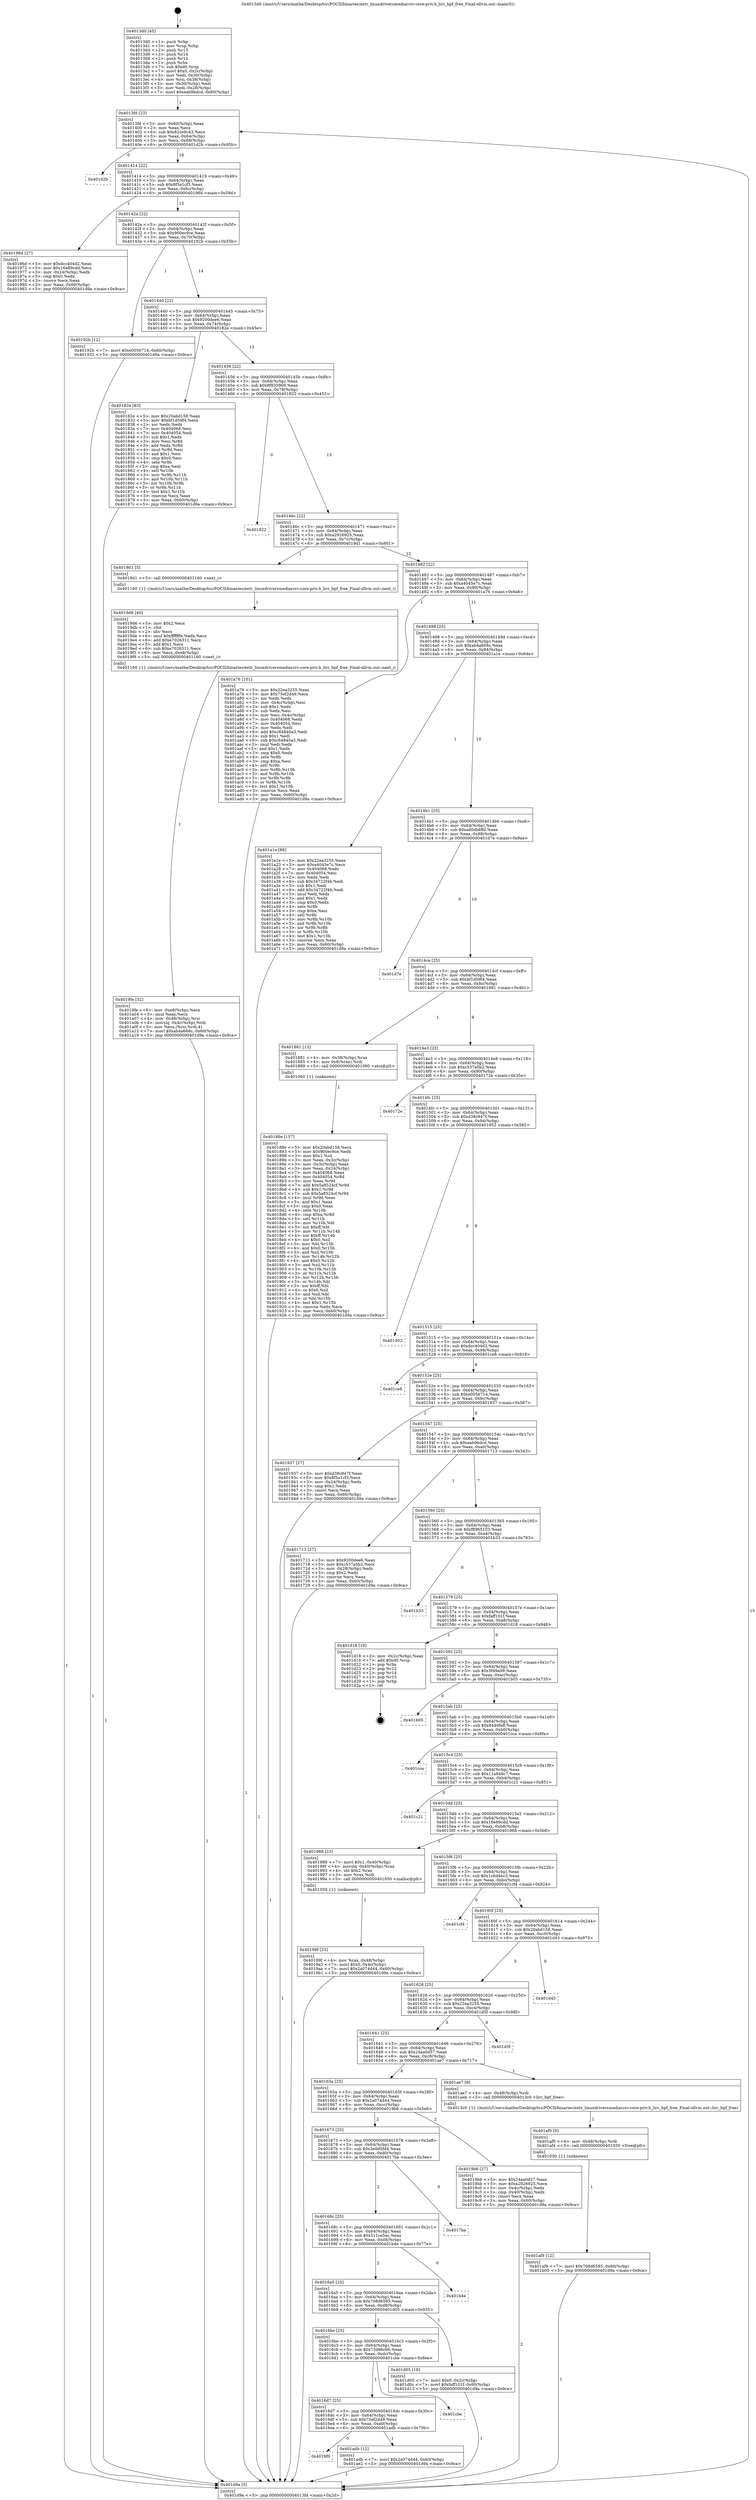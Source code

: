 digraph "0x4013d0" {
  label = "0x4013d0 (/mnt/c/Users/mathe/Desktop/tcc/POCII/binaries/extr_linuxdriversmediarcrc-core-priv.h_lirc_bpf_free_Final-ollvm.out::main(0))"
  labelloc = "t"
  node[shape=record]

  Entry [label="",width=0.3,height=0.3,shape=circle,fillcolor=black,style=filled]
  "0x4013fd" [label="{
     0x4013fd [23]\l
     | [instrs]\l
     &nbsp;&nbsp;0x4013fd \<+3\>: mov -0x60(%rbp),%eax\l
     &nbsp;&nbsp;0x401400 \<+2\>: mov %eax,%ecx\l
     &nbsp;&nbsp;0x401402 \<+6\>: sub $0x82ce9c43,%ecx\l
     &nbsp;&nbsp;0x401408 \<+3\>: mov %eax,-0x64(%rbp)\l
     &nbsp;&nbsp;0x40140b \<+3\>: mov %ecx,-0x68(%rbp)\l
     &nbsp;&nbsp;0x40140e \<+6\>: je 0000000000401d2b \<main+0x95b\>\l
  }"]
  "0x401d2b" [label="{
     0x401d2b\l
  }", style=dashed]
  "0x401414" [label="{
     0x401414 [22]\l
     | [instrs]\l
     &nbsp;&nbsp;0x401414 \<+5\>: jmp 0000000000401419 \<main+0x49\>\l
     &nbsp;&nbsp;0x401419 \<+3\>: mov -0x64(%rbp),%eax\l
     &nbsp;&nbsp;0x40141c \<+5\>: sub $0x8f5a1cf3,%eax\l
     &nbsp;&nbsp;0x401421 \<+3\>: mov %eax,-0x6c(%rbp)\l
     &nbsp;&nbsp;0x401424 \<+6\>: je 000000000040196d \<main+0x59d\>\l
  }"]
  Exit [label="",width=0.3,height=0.3,shape=circle,fillcolor=black,style=filled,peripheries=2]
  "0x40196d" [label="{
     0x40196d [27]\l
     | [instrs]\l
     &nbsp;&nbsp;0x40196d \<+5\>: mov $0xdcc404d2,%eax\l
     &nbsp;&nbsp;0x401972 \<+5\>: mov $0x16e89cdd,%ecx\l
     &nbsp;&nbsp;0x401977 \<+3\>: mov -0x24(%rbp),%edx\l
     &nbsp;&nbsp;0x40197a \<+3\>: cmp $0x0,%edx\l
     &nbsp;&nbsp;0x40197d \<+3\>: cmove %ecx,%eax\l
     &nbsp;&nbsp;0x401980 \<+3\>: mov %eax,-0x60(%rbp)\l
     &nbsp;&nbsp;0x401983 \<+5\>: jmp 0000000000401d9a \<main+0x9ca\>\l
  }"]
  "0x40142a" [label="{
     0x40142a [22]\l
     | [instrs]\l
     &nbsp;&nbsp;0x40142a \<+5\>: jmp 000000000040142f \<main+0x5f\>\l
     &nbsp;&nbsp;0x40142f \<+3\>: mov -0x64(%rbp),%eax\l
     &nbsp;&nbsp;0x401432 \<+5\>: sub $0x900ec9ce,%eax\l
     &nbsp;&nbsp;0x401437 \<+3\>: mov %eax,-0x70(%rbp)\l
     &nbsp;&nbsp;0x40143a \<+6\>: je 000000000040192b \<main+0x55b\>\l
  }"]
  "0x401af9" [label="{
     0x401af9 [12]\l
     | [instrs]\l
     &nbsp;&nbsp;0x401af9 \<+7\>: movl $0x708d6585,-0x60(%rbp)\l
     &nbsp;&nbsp;0x401b00 \<+5\>: jmp 0000000000401d9a \<main+0x9ca\>\l
  }"]
  "0x40192b" [label="{
     0x40192b [12]\l
     | [instrs]\l
     &nbsp;&nbsp;0x40192b \<+7\>: movl $0xe0056714,-0x60(%rbp)\l
     &nbsp;&nbsp;0x401932 \<+5\>: jmp 0000000000401d9a \<main+0x9ca\>\l
  }"]
  "0x401440" [label="{
     0x401440 [22]\l
     | [instrs]\l
     &nbsp;&nbsp;0x401440 \<+5\>: jmp 0000000000401445 \<main+0x75\>\l
     &nbsp;&nbsp;0x401445 \<+3\>: mov -0x64(%rbp),%eax\l
     &nbsp;&nbsp;0x401448 \<+5\>: sub $0x9200dee6,%eax\l
     &nbsp;&nbsp;0x40144d \<+3\>: mov %eax,-0x74(%rbp)\l
     &nbsp;&nbsp;0x401450 \<+6\>: je 000000000040182e \<main+0x45e\>\l
  }"]
  "0x401af0" [label="{
     0x401af0 [9]\l
     | [instrs]\l
     &nbsp;&nbsp;0x401af0 \<+4\>: mov -0x48(%rbp),%rdi\l
     &nbsp;&nbsp;0x401af4 \<+5\>: call 0000000000401030 \<free@plt\>\l
     | [calls]\l
     &nbsp;&nbsp;0x401030 \{1\} (unknown)\l
  }"]
  "0x40182e" [label="{
     0x40182e [83]\l
     | [instrs]\l
     &nbsp;&nbsp;0x40182e \<+5\>: mov $0x20abd158,%eax\l
     &nbsp;&nbsp;0x401833 \<+5\>: mov $0xbf1d59f4,%ecx\l
     &nbsp;&nbsp;0x401838 \<+2\>: xor %edx,%edx\l
     &nbsp;&nbsp;0x40183a \<+7\>: mov 0x404068,%esi\l
     &nbsp;&nbsp;0x401841 \<+7\>: mov 0x404054,%edi\l
     &nbsp;&nbsp;0x401848 \<+3\>: sub $0x1,%edx\l
     &nbsp;&nbsp;0x40184b \<+3\>: mov %esi,%r8d\l
     &nbsp;&nbsp;0x40184e \<+3\>: add %edx,%r8d\l
     &nbsp;&nbsp;0x401851 \<+4\>: imul %r8d,%esi\l
     &nbsp;&nbsp;0x401855 \<+3\>: and $0x1,%esi\l
     &nbsp;&nbsp;0x401858 \<+3\>: cmp $0x0,%esi\l
     &nbsp;&nbsp;0x40185b \<+4\>: sete %r9b\l
     &nbsp;&nbsp;0x40185f \<+3\>: cmp $0xa,%edi\l
     &nbsp;&nbsp;0x401862 \<+4\>: setl %r10b\l
     &nbsp;&nbsp;0x401866 \<+3\>: mov %r9b,%r11b\l
     &nbsp;&nbsp;0x401869 \<+3\>: and %r10b,%r11b\l
     &nbsp;&nbsp;0x40186c \<+3\>: xor %r10b,%r9b\l
     &nbsp;&nbsp;0x40186f \<+3\>: or %r9b,%r11b\l
     &nbsp;&nbsp;0x401872 \<+4\>: test $0x1,%r11b\l
     &nbsp;&nbsp;0x401876 \<+3\>: cmovne %ecx,%eax\l
     &nbsp;&nbsp;0x401879 \<+3\>: mov %eax,-0x60(%rbp)\l
     &nbsp;&nbsp;0x40187c \<+5\>: jmp 0000000000401d9a \<main+0x9ca\>\l
  }"]
  "0x401456" [label="{
     0x401456 [22]\l
     | [instrs]\l
     &nbsp;&nbsp;0x401456 \<+5\>: jmp 000000000040145b \<main+0x8b\>\l
     &nbsp;&nbsp;0x40145b \<+3\>: mov -0x64(%rbp),%eax\l
     &nbsp;&nbsp;0x40145e \<+5\>: sub $0x9f935969,%eax\l
     &nbsp;&nbsp;0x401463 \<+3\>: mov %eax,-0x78(%rbp)\l
     &nbsp;&nbsp;0x401466 \<+6\>: je 0000000000401822 \<main+0x452\>\l
  }"]
  "0x4016f0" [label="{
     0x4016f0\l
  }", style=dashed]
  "0x401822" [label="{
     0x401822\l
  }", style=dashed]
  "0x40146c" [label="{
     0x40146c [22]\l
     | [instrs]\l
     &nbsp;&nbsp;0x40146c \<+5\>: jmp 0000000000401471 \<main+0xa1\>\l
     &nbsp;&nbsp;0x401471 \<+3\>: mov -0x64(%rbp),%eax\l
     &nbsp;&nbsp;0x401474 \<+5\>: sub $0xa2926925,%eax\l
     &nbsp;&nbsp;0x401479 \<+3\>: mov %eax,-0x7c(%rbp)\l
     &nbsp;&nbsp;0x40147c \<+6\>: je 00000000004019d1 \<main+0x601\>\l
  }"]
  "0x401adb" [label="{
     0x401adb [12]\l
     | [instrs]\l
     &nbsp;&nbsp;0x401adb \<+7\>: movl $0x2a074d44,-0x60(%rbp)\l
     &nbsp;&nbsp;0x401ae2 \<+5\>: jmp 0000000000401d9a \<main+0x9ca\>\l
  }"]
  "0x4019d1" [label="{
     0x4019d1 [5]\l
     | [instrs]\l
     &nbsp;&nbsp;0x4019d1 \<+5\>: call 0000000000401160 \<next_i\>\l
     | [calls]\l
     &nbsp;&nbsp;0x401160 \{1\} (/mnt/c/Users/mathe/Desktop/tcc/POCII/binaries/extr_linuxdriversmediarcrc-core-priv.h_lirc_bpf_free_Final-ollvm.out::next_i)\l
  }"]
  "0x401482" [label="{
     0x401482 [22]\l
     | [instrs]\l
     &nbsp;&nbsp;0x401482 \<+5\>: jmp 0000000000401487 \<main+0xb7\>\l
     &nbsp;&nbsp;0x401487 \<+3\>: mov -0x64(%rbp),%eax\l
     &nbsp;&nbsp;0x40148a \<+5\>: sub $0xa4045e7c,%eax\l
     &nbsp;&nbsp;0x40148f \<+3\>: mov %eax,-0x80(%rbp)\l
     &nbsp;&nbsp;0x401492 \<+6\>: je 0000000000401a76 \<main+0x6a6\>\l
  }"]
  "0x4016d7" [label="{
     0x4016d7 [25]\l
     | [instrs]\l
     &nbsp;&nbsp;0x4016d7 \<+5\>: jmp 00000000004016dc \<main+0x30c\>\l
     &nbsp;&nbsp;0x4016dc \<+3\>: mov -0x64(%rbp),%eax\l
     &nbsp;&nbsp;0x4016df \<+5\>: sub $0x75ef2d49,%eax\l
     &nbsp;&nbsp;0x4016e4 \<+6\>: mov %eax,-0xe0(%rbp)\l
     &nbsp;&nbsp;0x4016ea \<+6\>: je 0000000000401adb \<main+0x70b\>\l
  }"]
  "0x401a76" [label="{
     0x401a76 [101]\l
     | [instrs]\l
     &nbsp;&nbsp;0x401a76 \<+5\>: mov $0x22ea3255,%eax\l
     &nbsp;&nbsp;0x401a7b \<+5\>: mov $0x75ef2d49,%ecx\l
     &nbsp;&nbsp;0x401a80 \<+2\>: xor %edx,%edx\l
     &nbsp;&nbsp;0x401a82 \<+3\>: mov -0x4c(%rbp),%esi\l
     &nbsp;&nbsp;0x401a85 \<+3\>: sub $0x1,%edx\l
     &nbsp;&nbsp;0x401a88 \<+2\>: sub %edx,%esi\l
     &nbsp;&nbsp;0x401a8a \<+3\>: mov %esi,-0x4c(%rbp)\l
     &nbsp;&nbsp;0x401a8d \<+7\>: mov 0x404068,%edx\l
     &nbsp;&nbsp;0x401a94 \<+7\>: mov 0x404054,%esi\l
     &nbsp;&nbsp;0x401a9b \<+2\>: mov %edx,%edi\l
     &nbsp;&nbsp;0x401a9d \<+6\>: add $0xc84840a3,%edi\l
     &nbsp;&nbsp;0x401aa3 \<+3\>: sub $0x1,%edi\l
     &nbsp;&nbsp;0x401aa6 \<+6\>: sub $0xc84840a3,%edi\l
     &nbsp;&nbsp;0x401aac \<+3\>: imul %edi,%edx\l
     &nbsp;&nbsp;0x401aaf \<+3\>: and $0x1,%edx\l
     &nbsp;&nbsp;0x401ab2 \<+3\>: cmp $0x0,%edx\l
     &nbsp;&nbsp;0x401ab5 \<+4\>: sete %r8b\l
     &nbsp;&nbsp;0x401ab9 \<+3\>: cmp $0xa,%esi\l
     &nbsp;&nbsp;0x401abc \<+4\>: setl %r9b\l
     &nbsp;&nbsp;0x401ac0 \<+3\>: mov %r8b,%r10b\l
     &nbsp;&nbsp;0x401ac3 \<+3\>: and %r9b,%r10b\l
     &nbsp;&nbsp;0x401ac6 \<+3\>: xor %r9b,%r8b\l
     &nbsp;&nbsp;0x401ac9 \<+3\>: or %r8b,%r10b\l
     &nbsp;&nbsp;0x401acc \<+4\>: test $0x1,%r10b\l
     &nbsp;&nbsp;0x401ad0 \<+3\>: cmovne %ecx,%eax\l
     &nbsp;&nbsp;0x401ad3 \<+3\>: mov %eax,-0x60(%rbp)\l
     &nbsp;&nbsp;0x401ad6 \<+5\>: jmp 0000000000401d9a \<main+0x9ca\>\l
  }"]
  "0x401498" [label="{
     0x401498 [25]\l
     | [instrs]\l
     &nbsp;&nbsp;0x401498 \<+5\>: jmp 000000000040149d \<main+0xcd\>\l
     &nbsp;&nbsp;0x40149d \<+3\>: mov -0x64(%rbp),%eax\l
     &nbsp;&nbsp;0x4014a0 \<+5\>: sub $0xab4a668c,%eax\l
     &nbsp;&nbsp;0x4014a5 \<+6\>: mov %eax,-0x84(%rbp)\l
     &nbsp;&nbsp;0x4014ab \<+6\>: je 0000000000401a1e \<main+0x64e\>\l
  }"]
  "0x401cbe" [label="{
     0x401cbe\l
  }", style=dashed]
  "0x401a1e" [label="{
     0x401a1e [88]\l
     | [instrs]\l
     &nbsp;&nbsp;0x401a1e \<+5\>: mov $0x22ea3255,%eax\l
     &nbsp;&nbsp;0x401a23 \<+5\>: mov $0xa4045e7c,%ecx\l
     &nbsp;&nbsp;0x401a28 \<+7\>: mov 0x404068,%edx\l
     &nbsp;&nbsp;0x401a2f \<+7\>: mov 0x404054,%esi\l
     &nbsp;&nbsp;0x401a36 \<+2\>: mov %edx,%edi\l
     &nbsp;&nbsp;0x401a38 \<+6\>: sub $0x34722f4b,%edi\l
     &nbsp;&nbsp;0x401a3e \<+3\>: sub $0x1,%edi\l
     &nbsp;&nbsp;0x401a41 \<+6\>: add $0x34722f4b,%edi\l
     &nbsp;&nbsp;0x401a47 \<+3\>: imul %edi,%edx\l
     &nbsp;&nbsp;0x401a4a \<+3\>: and $0x1,%edx\l
     &nbsp;&nbsp;0x401a4d \<+3\>: cmp $0x0,%edx\l
     &nbsp;&nbsp;0x401a50 \<+4\>: sete %r8b\l
     &nbsp;&nbsp;0x401a54 \<+3\>: cmp $0xa,%esi\l
     &nbsp;&nbsp;0x401a57 \<+4\>: setl %r9b\l
     &nbsp;&nbsp;0x401a5b \<+3\>: mov %r8b,%r10b\l
     &nbsp;&nbsp;0x401a5e \<+3\>: and %r9b,%r10b\l
     &nbsp;&nbsp;0x401a61 \<+3\>: xor %r9b,%r8b\l
     &nbsp;&nbsp;0x401a64 \<+3\>: or %r8b,%r10b\l
     &nbsp;&nbsp;0x401a67 \<+4\>: test $0x1,%r10b\l
     &nbsp;&nbsp;0x401a6b \<+3\>: cmovne %ecx,%eax\l
     &nbsp;&nbsp;0x401a6e \<+3\>: mov %eax,-0x60(%rbp)\l
     &nbsp;&nbsp;0x401a71 \<+5\>: jmp 0000000000401d9a \<main+0x9ca\>\l
  }"]
  "0x4014b1" [label="{
     0x4014b1 [25]\l
     | [instrs]\l
     &nbsp;&nbsp;0x4014b1 \<+5\>: jmp 00000000004014b6 \<main+0xe6\>\l
     &nbsp;&nbsp;0x4014b6 \<+3\>: mov -0x64(%rbp),%eax\l
     &nbsp;&nbsp;0x4014b9 \<+5\>: sub $0xad0db880,%eax\l
     &nbsp;&nbsp;0x4014be \<+6\>: mov %eax,-0x88(%rbp)\l
     &nbsp;&nbsp;0x4014c4 \<+6\>: je 0000000000401d7e \<main+0x9ae\>\l
  }"]
  "0x4016be" [label="{
     0x4016be [25]\l
     | [instrs]\l
     &nbsp;&nbsp;0x4016be \<+5\>: jmp 00000000004016c3 \<main+0x2f3\>\l
     &nbsp;&nbsp;0x4016c3 \<+3\>: mov -0x64(%rbp),%eax\l
     &nbsp;&nbsp;0x4016c6 \<+5\>: sub $0x73d86c66,%eax\l
     &nbsp;&nbsp;0x4016cb \<+6\>: mov %eax,-0xdc(%rbp)\l
     &nbsp;&nbsp;0x4016d1 \<+6\>: je 0000000000401cbe \<main+0x8ee\>\l
  }"]
  "0x401d7e" [label="{
     0x401d7e\l
  }", style=dashed]
  "0x4014ca" [label="{
     0x4014ca [25]\l
     | [instrs]\l
     &nbsp;&nbsp;0x4014ca \<+5\>: jmp 00000000004014cf \<main+0xff\>\l
     &nbsp;&nbsp;0x4014cf \<+3\>: mov -0x64(%rbp),%eax\l
     &nbsp;&nbsp;0x4014d2 \<+5\>: sub $0xbf1d59f4,%eax\l
     &nbsp;&nbsp;0x4014d7 \<+6\>: mov %eax,-0x8c(%rbp)\l
     &nbsp;&nbsp;0x4014dd \<+6\>: je 0000000000401881 \<main+0x4b1\>\l
  }"]
  "0x401d05" [label="{
     0x401d05 [19]\l
     | [instrs]\l
     &nbsp;&nbsp;0x401d05 \<+7\>: movl $0x0,-0x2c(%rbp)\l
     &nbsp;&nbsp;0x401d0c \<+7\>: movl $0xfaff101f,-0x60(%rbp)\l
     &nbsp;&nbsp;0x401d13 \<+5\>: jmp 0000000000401d9a \<main+0x9ca\>\l
  }"]
  "0x401881" [label="{
     0x401881 [13]\l
     | [instrs]\l
     &nbsp;&nbsp;0x401881 \<+4\>: mov -0x38(%rbp),%rax\l
     &nbsp;&nbsp;0x401885 \<+4\>: mov 0x8(%rax),%rdi\l
     &nbsp;&nbsp;0x401889 \<+5\>: call 0000000000401060 \<atoi@plt\>\l
     | [calls]\l
     &nbsp;&nbsp;0x401060 \{1\} (unknown)\l
  }"]
  "0x4014e3" [label="{
     0x4014e3 [25]\l
     | [instrs]\l
     &nbsp;&nbsp;0x4014e3 \<+5\>: jmp 00000000004014e8 \<main+0x118\>\l
     &nbsp;&nbsp;0x4014e8 \<+3\>: mov -0x64(%rbp),%eax\l
     &nbsp;&nbsp;0x4014eb \<+5\>: sub $0xc537a5b2,%eax\l
     &nbsp;&nbsp;0x4014f0 \<+6\>: mov %eax,-0x90(%rbp)\l
     &nbsp;&nbsp;0x4014f6 \<+6\>: je 000000000040172e \<main+0x35e\>\l
  }"]
  "0x4016a5" [label="{
     0x4016a5 [25]\l
     | [instrs]\l
     &nbsp;&nbsp;0x4016a5 \<+5\>: jmp 00000000004016aa \<main+0x2da\>\l
     &nbsp;&nbsp;0x4016aa \<+3\>: mov -0x64(%rbp),%eax\l
     &nbsp;&nbsp;0x4016ad \<+5\>: sub $0x708d6585,%eax\l
     &nbsp;&nbsp;0x4016b2 \<+6\>: mov %eax,-0xd8(%rbp)\l
     &nbsp;&nbsp;0x4016b8 \<+6\>: je 0000000000401d05 \<main+0x935\>\l
  }"]
  "0x40172e" [label="{
     0x40172e\l
  }", style=dashed]
  "0x4014fc" [label="{
     0x4014fc [25]\l
     | [instrs]\l
     &nbsp;&nbsp;0x4014fc \<+5\>: jmp 0000000000401501 \<main+0x131\>\l
     &nbsp;&nbsp;0x401501 \<+3\>: mov -0x64(%rbp),%eax\l
     &nbsp;&nbsp;0x401504 \<+5\>: sub $0xd38c947f,%eax\l
     &nbsp;&nbsp;0x401509 \<+6\>: mov %eax,-0x94(%rbp)\l
     &nbsp;&nbsp;0x40150f \<+6\>: je 0000000000401952 \<main+0x582\>\l
  }"]
  "0x401b4e" [label="{
     0x401b4e\l
  }", style=dashed]
  "0x401952" [label="{
     0x401952\l
  }", style=dashed]
  "0x401515" [label="{
     0x401515 [25]\l
     | [instrs]\l
     &nbsp;&nbsp;0x401515 \<+5\>: jmp 000000000040151a \<main+0x14a\>\l
     &nbsp;&nbsp;0x40151a \<+3\>: mov -0x64(%rbp),%eax\l
     &nbsp;&nbsp;0x40151d \<+5\>: sub $0xdcc404d2,%eax\l
     &nbsp;&nbsp;0x401522 \<+6\>: mov %eax,-0x98(%rbp)\l
     &nbsp;&nbsp;0x401528 \<+6\>: je 0000000000401ce8 \<main+0x918\>\l
  }"]
  "0x40168c" [label="{
     0x40168c [25]\l
     | [instrs]\l
     &nbsp;&nbsp;0x40168c \<+5\>: jmp 0000000000401691 \<main+0x2c1\>\l
     &nbsp;&nbsp;0x401691 \<+3\>: mov -0x64(%rbp),%eax\l
     &nbsp;&nbsp;0x401694 \<+5\>: sub $0x511ce5ec,%eax\l
     &nbsp;&nbsp;0x401699 \<+6\>: mov %eax,-0xd4(%rbp)\l
     &nbsp;&nbsp;0x40169f \<+6\>: je 0000000000401b4e \<main+0x77e\>\l
  }"]
  "0x401ce8" [label="{
     0x401ce8\l
  }", style=dashed]
  "0x40152e" [label="{
     0x40152e [25]\l
     | [instrs]\l
     &nbsp;&nbsp;0x40152e \<+5\>: jmp 0000000000401533 \<main+0x163\>\l
     &nbsp;&nbsp;0x401533 \<+3\>: mov -0x64(%rbp),%eax\l
     &nbsp;&nbsp;0x401536 \<+5\>: sub $0xe0056714,%eax\l
     &nbsp;&nbsp;0x40153b \<+6\>: mov %eax,-0x9c(%rbp)\l
     &nbsp;&nbsp;0x401541 \<+6\>: je 0000000000401937 \<main+0x567\>\l
  }"]
  "0x4017be" [label="{
     0x4017be\l
  }", style=dashed]
  "0x401937" [label="{
     0x401937 [27]\l
     | [instrs]\l
     &nbsp;&nbsp;0x401937 \<+5\>: mov $0xd38c947f,%eax\l
     &nbsp;&nbsp;0x40193c \<+5\>: mov $0x8f5a1cf3,%ecx\l
     &nbsp;&nbsp;0x401941 \<+3\>: mov -0x24(%rbp),%edx\l
     &nbsp;&nbsp;0x401944 \<+3\>: cmp $0x1,%edx\l
     &nbsp;&nbsp;0x401947 \<+3\>: cmovl %ecx,%eax\l
     &nbsp;&nbsp;0x40194a \<+3\>: mov %eax,-0x60(%rbp)\l
     &nbsp;&nbsp;0x40194d \<+5\>: jmp 0000000000401d9a \<main+0x9ca\>\l
  }"]
  "0x401547" [label="{
     0x401547 [25]\l
     | [instrs]\l
     &nbsp;&nbsp;0x401547 \<+5\>: jmp 000000000040154c \<main+0x17c\>\l
     &nbsp;&nbsp;0x40154c \<+3\>: mov -0x64(%rbp),%eax\l
     &nbsp;&nbsp;0x40154f \<+5\>: sub $0xeab9bdcd,%eax\l
     &nbsp;&nbsp;0x401554 \<+6\>: mov %eax,-0xa0(%rbp)\l
     &nbsp;&nbsp;0x40155a \<+6\>: je 0000000000401713 \<main+0x343\>\l
  }"]
  "0x4019fe" [label="{
     0x4019fe [32]\l
     | [instrs]\l
     &nbsp;&nbsp;0x4019fe \<+6\>: mov -0xe8(%rbp),%ecx\l
     &nbsp;&nbsp;0x401a04 \<+3\>: imul %eax,%ecx\l
     &nbsp;&nbsp;0x401a07 \<+4\>: mov -0x48(%rbp),%rsi\l
     &nbsp;&nbsp;0x401a0b \<+4\>: movslq -0x4c(%rbp),%rdi\l
     &nbsp;&nbsp;0x401a0f \<+3\>: mov %ecx,(%rsi,%rdi,4)\l
     &nbsp;&nbsp;0x401a12 \<+7\>: movl $0xab4a668c,-0x60(%rbp)\l
     &nbsp;&nbsp;0x401a19 \<+5\>: jmp 0000000000401d9a \<main+0x9ca\>\l
  }"]
  "0x401713" [label="{
     0x401713 [27]\l
     | [instrs]\l
     &nbsp;&nbsp;0x401713 \<+5\>: mov $0x9200dee6,%eax\l
     &nbsp;&nbsp;0x401718 \<+5\>: mov $0xc537a5b2,%ecx\l
     &nbsp;&nbsp;0x40171d \<+3\>: mov -0x28(%rbp),%edx\l
     &nbsp;&nbsp;0x401720 \<+3\>: cmp $0x2,%edx\l
     &nbsp;&nbsp;0x401723 \<+3\>: cmovne %ecx,%eax\l
     &nbsp;&nbsp;0x401726 \<+3\>: mov %eax,-0x60(%rbp)\l
     &nbsp;&nbsp;0x401729 \<+5\>: jmp 0000000000401d9a \<main+0x9ca\>\l
  }"]
  "0x401560" [label="{
     0x401560 [25]\l
     | [instrs]\l
     &nbsp;&nbsp;0x401560 \<+5\>: jmp 0000000000401565 \<main+0x195\>\l
     &nbsp;&nbsp;0x401565 \<+3\>: mov -0x64(%rbp),%eax\l
     &nbsp;&nbsp;0x401568 \<+5\>: sub $0xf8965103,%eax\l
     &nbsp;&nbsp;0x40156d \<+6\>: mov %eax,-0xa4(%rbp)\l
     &nbsp;&nbsp;0x401573 \<+6\>: je 0000000000401b33 \<main+0x763\>\l
  }"]
  "0x401d9a" [label="{
     0x401d9a [5]\l
     | [instrs]\l
     &nbsp;&nbsp;0x401d9a \<+5\>: jmp 00000000004013fd \<main+0x2d\>\l
  }"]
  "0x4013d0" [label="{
     0x4013d0 [45]\l
     | [instrs]\l
     &nbsp;&nbsp;0x4013d0 \<+1\>: push %rbp\l
     &nbsp;&nbsp;0x4013d1 \<+3\>: mov %rsp,%rbp\l
     &nbsp;&nbsp;0x4013d4 \<+2\>: push %r15\l
     &nbsp;&nbsp;0x4013d6 \<+2\>: push %r14\l
     &nbsp;&nbsp;0x4013d8 \<+2\>: push %r12\l
     &nbsp;&nbsp;0x4013da \<+1\>: push %rbx\l
     &nbsp;&nbsp;0x4013db \<+7\>: sub $0xd0,%rsp\l
     &nbsp;&nbsp;0x4013e2 \<+7\>: movl $0x0,-0x2c(%rbp)\l
     &nbsp;&nbsp;0x4013e9 \<+3\>: mov %edi,-0x30(%rbp)\l
     &nbsp;&nbsp;0x4013ec \<+4\>: mov %rsi,-0x38(%rbp)\l
     &nbsp;&nbsp;0x4013f0 \<+3\>: mov -0x30(%rbp),%edi\l
     &nbsp;&nbsp;0x4013f3 \<+3\>: mov %edi,-0x28(%rbp)\l
     &nbsp;&nbsp;0x4013f6 \<+7\>: movl $0xeab9bdcd,-0x60(%rbp)\l
  }"]
  "0x40188e" [label="{
     0x40188e [157]\l
     | [instrs]\l
     &nbsp;&nbsp;0x40188e \<+5\>: mov $0x20abd158,%ecx\l
     &nbsp;&nbsp;0x401893 \<+5\>: mov $0x900ec9ce,%edx\l
     &nbsp;&nbsp;0x401898 \<+3\>: mov $0x1,%sil\l
     &nbsp;&nbsp;0x40189b \<+3\>: mov %eax,-0x3c(%rbp)\l
     &nbsp;&nbsp;0x40189e \<+3\>: mov -0x3c(%rbp),%eax\l
     &nbsp;&nbsp;0x4018a1 \<+3\>: mov %eax,-0x24(%rbp)\l
     &nbsp;&nbsp;0x4018a4 \<+7\>: mov 0x404068,%eax\l
     &nbsp;&nbsp;0x4018ab \<+8\>: mov 0x404054,%r8d\l
     &nbsp;&nbsp;0x4018b3 \<+3\>: mov %eax,%r9d\l
     &nbsp;&nbsp;0x4018b6 \<+7\>: add $0x5a8524cf,%r9d\l
     &nbsp;&nbsp;0x4018bd \<+4\>: sub $0x1,%r9d\l
     &nbsp;&nbsp;0x4018c1 \<+7\>: sub $0x5a8524cf,%r9d\l
     &nbsp;&nbsp;0x4018c8 \<+4\>: imul %r9d,%eax\l
     &nbsp;&nbsp;0x4018cc \<+3\>: and $0x1,%eax\l
     &nbsp;&nbsp;0x4018cf \<+3\>: cmp $0x0,%eax\l
     &nbsp;&nbsp;0x4018d2 \<+4\>: sete %r10b\l
     &nbsp;&nbsp;0x4018d6 \<+4\>: cmp $0xa,%r8d\l
     &nbsp;&nbsp;0x4018da \<+4\>: setl %r11b\l
     &nbsp;&nbsp;0x4018de \<+3\>: mov %r10b,%bl\l
     &nbsp;&nbsp;0x4018e1 \<+3\>: xor $0xff,%bl\l
     &nbsp;&nbsp;0x4018e4 \<+3\>: mov %r11b,%r14b\l
     &nbsp;&nbsp;0x4018e7 \<+4\>: xor $0xff,%r14b\l
     &nbsp;&nbsp;0x4018eb \<+4\>: xor $0x0,%sil\l
     &nbsp;&nbsp;0x4018ef \<+3\>: mov %bl,%r15b\l
     &nbsp;&nbsp;0x4018f2 \<+4\>: and $0x0,%r15b\l
     &nbsp;&nbsp;0x4018f6 \<+3\>: and %sil,%r10b\l
     &nbsp;&nbsp;0x4018f9 \<+3\>: mov %r14b,%r12b\l
     &nbsp;&nbsp;0x4018fc \<+4\>: and $0x0,%r12b\l
     &nbsp;&nbsp;0x401900 \<+3\>: and %sil,%r11b\l
     &nbsp;&nbsp;0x401903 \<+3\>: or %r10b,%r15b\l
     &nbsp;&nbsp;0x401906 \<+3\>: or %r11b,%r12b\l
     &nbsp;&nbsp;0x401909 \<+3\>: xor %r12b,%r15b\l
     &nbsp;&nbsp;0x40190c \<+3\>: or %r14b,%bl\l
     &nbsp;&nbsp;0x40190f \<+3\>: xor $0xff,%bl\l
     &nbsp;&nbsp;0x401912 \<+4\>: or $0x0,%sil\l
     &nbsp;&nbsp;0x401916 \<+3\>: and %sil,%bl\l
     &nbsp;&nbsp;0x401919 \<+3\>: or %bl,%r15b\l
     &nbsp;&nbsp;0x40191c \<+4\>: test $0x1,%r15b\l
     &nbsp;&nbsp;0x401920 \<+3\>: cmovne %edx,%ecx\l
     &nbsp;&nbsp;0x401923 \<+3\>: mov %ecx,-0x60(%rbp)\l
     &nbsp;&nbsp;0x401926 \<+5\>: jmp 0000000000401d9a \<main+0x9ca\>\l
  }"]
  "0x4019d6" [label="{
     0x4019d6 [40]\l
     | [instrs]\l
     &nbsp;&nbsp;0x4019d6 \<+5\>: mov $0x2,%ecx\l
     &nbsp;&nbsp;0x4019db \<+1\>: cltd\l
     &nbsp;&nbsp;0x4019dc \<+2\>: idiv %ecx\l
     &nbsp;&nbsp;0x4019de \<+6\>: imul $0xfffffffe,%edx,%ecx\l
     &nbsp;&nbsp;0x4019e4 \<+6\>: add $0xe7026311,%ecx\l
     &nbsp;&nbsp;0x4019ea \<+3\>: add $0x1,%ecx\l
     &nbsp;&nbsp;0x4019ed \<+6\>: sub $0xe7026311,%ecx\l
     &nbsp;&nbsp;0x4019f3 \<+6\>: mov %ecx,-0xe8(%rbp)\l
     &nbsp;&nbsp;0x4019f9 \<+5\>: call 0000000000401160 \<next_i\>\l
     | [calls]\l
     &nbsp;&nbsp;0x401160 \{1\} (/mnt/c/Users/mathe/Desktop/tcc/POCII/binaries/extr_linuxdriversmediarcrc-core-priv.h_lirc_bpf_free_Final-ollvm.out::next_i)\l
  }"]
  "0x401b33" [label="{
     0x401b33\l
  }", style=dashed]
  "0x401579" [label="{
     0x401579 [25]\l
     | [instrs]\l
     &nbsp;&nbsp;0x401579 \<+5\>: jmp 000000000040157e \<main+0x1ae\>\l
     &nbsp;&nbsp;0x40157e \<+3\>: mov -0x64(%rbp),%eax\l
     &nbsp;&nbsp;0x401581 \<+5\>: sub $0xfaff101f,%eax\l
     &nbsp;&nbsp;0x401586 \<+6\>: mov %eax,-0xa8(%rbp)\l
     &nbsp;&nbsp;0x40158c \<+6\>: je 0000000000401d18 \<main+0x948\>\l
  }"]
  "0x401673" [label="{
     0x401673 [25]\l
     | [instrs]\l
     &nbsp;&nbsp;0x401673 \<+5\>: jmp 0000000000401678 \<main+0x2a8\>\l
     &nbsp;&nbsp;0x401678 \<+3\>: mov -0x64(%rbp),%eax\l
     &nbsp;&nbsp;0x40167b \<+5\>: sub $0x3e0d5fd4,%eax\l
     &nbsp;&nbsp;0x401680 \<+6\>: mov %eax,-0xd0(%rbp)\l
     &nbsp;&nbsp;0x401686 \<+6\>: je 00000000004017be \<main+0x3ee\>\l
  }"]
  "0x401d18" [label="{
     0x401d18 [19]\l
     | [instrs]\l
     &nbsp;&nbsp;0x401d18 \<+3\>: mov -0x2c(%rbp),%eax\l
     &nbsp;&nbsp;0x401d1b \<+7\>: add $0xd0,%rsp\l
     &nbsp;&nbsp;0x401d22 \<+1\>: pop %rbx\l
     &nbsp;&nbsp;0x401d23 \<+2\>: pop %r12\l
     &nbsp;&nbsp;0x401d25 \<+2\>: pop %r14\l
     &nbsp;&nbsp;0x401d27 \<+2\>: pop %r15\l
     &nbsp;&nbsp;0x401d29 \<+1\>: pop %rbp\l
     &nbsp;&nbsp;0x401d2a \<+1\>: ret\l
  }"]
  "0x401592" [label="{
     0x401592 [25]\l
     | [instrs]\l
     &nbsp;&nbsp;0x401592 \<+5\>: jmp 0000000000401597 \<main+0x1c7\>\l
     &nbsp;&nbsp;0x401597 \<+3\>: mov -0x64(%rbp),%eax\l
     &nbsp;&nbsp;0x40159a \<+5\>: sub $0x3f49a99,%eax\l
     &nbsp;&nbsp;0x40159f \<+6\>: mov %eax,-0xac(%rbp)\l
     &nbsp;&nbsp;0x4015a5 \<+6\>: je 0000000000401b05 \<main+0x735\>\l
  }"]
  "0x4019b6" [label="{
     0x4019b6 [27]\l
     | [instrs]\l
     &nbsp;&nbsp;0x4019b6 \<+5\>: mov $0x24aa0d57,%eax\l
     &nbsp;&nbsp;0x4019bb \<+5\>: mov $0xa2926925,%ecx\l
     &nbsp;&nbsp;0x4019c0 \<+3\>: mov -0x4c(%rbp),%edx\l
     &nbsp;&nbsp;0x4019c3 \<+3\>: cmp -0x40(%rbp),%edx\l
     &nbsp;&nbsp;0x4019c6 \<+3\>: cmovl %ecx,%eax\l
     &nbsp;&nbsp;0x4019c9 \<+3\>: mov %eax,-0x60(%rbp)\l
     &nbsp;&nbsp;0x4019cc \<+5\>: jmp 0000000000401d9a \<main+0x9ca\>\l
  }"]
  "0x401b05" [label="{
     0x401b05\l
  }", style=dashed]
  "0x4015ab" [label="{
     0x4015ab [25]\l
     | [instrs]\l
     &nbsp;&nbsp;0x4015ab \<+5\>: jmp 00000000004015b0 \<main+0x1e0\>\l
     &nbsp;&nbsp;0x4015b0 \<+3\>: mov -0x64(%rbp),%eax\l
     &nbsp;&nbsp;0x4015b3 \<+5\>: sub $0x8440fe8,%eax\l
     &nbsp;&nbsp;0x4015b8 \<+6\>: mov %eax,-0xb0(%rbp)\l
     &nbsp;&nbsp;0x4015be \<+6\>: je 0000000000401cca \<main+0x8fa\>\l
  }"]
  "0x40165a" [label="{
     0x40165a [25]\l
     | [instrs]\l
     &nbsp;&nbsp;0x40165a \<+5\>: jmp 000000000040165f \<main+0x28f\>\l
     &nbsp;&nbsp;0x40165f \<+3\>: mov -0x64(%rbp),%eax\l
     &nbsp;&nbsp;0x401662 \<+5\>: sub $0x2a074d44,%eax\l
     &nbsp;&nbsp;0x401667 \<+6\>: mov %eax,-0xcc(%rbp)\l
     &nbsp;&nbsp;0x40166d \<+6\>: je 00000000004019b6 \<main+0x5e6\>\l
  }"]
  "0x401cca" [label="{
     0x401cca\l
  }", style=dashed]
  "0x4015c4" [label="{
     0x4015c4 [25]\l
     | [instrs]\l
     &nbsp;&nbsp;0x4015c4 \<+5\>: jmp 00000000004015c9 \<main+0x1f9\>\l
     &nbsp;&nbsp;0x4015c9 \<+3\>: mov -0x64(%rbp),%eax\l
     &nbsp;&nbsp;0x4015cc \<+5\>: sub $0x11a848c7,%eax\l
     &nbsp;&nbsp;0x4015d1 \<+6\>: mov %eax,-0xb4(%rbp)\l
     &nbsp;&nbsp;0x4015d7 \<+6\>: je 0000000000401c21 \<main+0x851\>\l
  }"]
  "0x401ae7" [label="{
     0x401ae7 [9]\l
     | [instrs]\l
     &nbsp;&nbsp;0x401ae7 \<+4\>: mov -0x48(%rbp),%rdi\l
     &nbsp;&nbsp;0x401aeb \<+5\>: call 00000000004013c0 \<lirc_bpf_free\>\l
     | [calls]\l
     &nbsp;&nbsp;0x4013c0 \{1\} (/mnt/c/Users/mathe/Desktop/tcc/POCII/binaries/extr_linuxdriversmediarcrc-core-priv.h_lirc_bpf_free_Final-ollvm.out::lirc_bpf_free)\l
  }"]
  "0x401c21" [label="{
     0x401c21\l
  }", style=dashed]
  "0x4015dd" [label="{
     0x4015dd [25]\l
     | [instrs]\l
     &nbsp;&nbsp;0x4015dd \<+5\>: jmp 00000000004015e2 \<main+0x212\>\l
     &nbsp;&nbsp;0x4015e2 \<+3\>: mov -0x64(%rbp),%eax\l
     &nbsp;&nbsp;0x4015e5 \<+5\>: sub $0x16e89cdd,%eax\l
     &nbsp;&nbsp;0x4015ea \<+6\>: mov %eax,-0xb8(%rbp)\l
     &nbsp;&nbsp;0x4015f0 \<+6\>: je 0000000000401988 \<main+0x5b8\>\l
  }"]
  "0x401641" [label="{
     0x401641 [25]\l
     | [instrs]\l
     &nbsp;&nbsp;0x401641 \<+5\>: jmp 0000000000401646 \<main+0x276\>\l
     &nbsp;&nbsp;0x401646 \<+3\>: mov -0x64(%rbp),%eax\l
     &nbsp;&nbsp;0x401649 \<+5\>: sub $0x24aa0d57,%eax\l
     &nbsp;&nbsp;0x40164e \<+6\>: mov %eax,-0xc8(%rbp)\l
     &nbsp;&nbsp;0x401654 \<+6\>: je 0000000000401ae7 \<main+0x717\>\l
  }"]
  "0x401988" [label="{
     0x401988 [23]\l
     | [instrs]\l
     &nbsp;&nbsp;0x401988 \<+7\>: movl $0x1,-0x40(%rbp)\l
     &nbsp;&nbsp;0x40198f \<+4\>: movslq -0x40(%rbp),%rax\l
     &nbsp;&nbsp;0x401993 \<+4\>: shl $0x2,%rax\l
     &nbsp;&nbsp;0x401997 \<+3\>: mov %rax,%rdi\l
     &nbsp;&nbsp;0x40199a \<+5\>: call 0000000000401050 \<malloc@plt\>\l
     | [calls]\l
     &nbsp;&nbsp;0x401050 \{1\} (unknown)\l
  }"]
  "0x4015f6" [label="{
     0x4015f6 [25]\l
     | [instrs]\l
     &nbsp;&nbsp;0x4015f6 \<+5\>: jmp 00000000004015fb \<main+0x22b\>\l
     &nbsp;&nbsp;0x4015fb \<+3\>: mov -0x64(%rbp),%eax\l
     &nbsp;&nbsp;0x4015fe \<+5\>: sub $0x1c6d4bc3,%eax\l
     &nbsp;&nbsp;0x401603 \<+6\>: mov %eax,-0xbc(%rbp)\l
     &nbsp;&nbsp;0x401609 \<+6\>: je 0000000000401cf4 \<main+0x924\>\l
  }"]
  "0x40199f" [label="{
     0x40199f [23]\l
     | [instrs]\l
     &nbsp;&nbsp;0x40199f \<+4\>: mov %rax,-0x48(%rbp)\l
     &nbsp;&nbsp;0x4019a3 \<+7\>: movl $0x0,-0x4c(%rbp)\l
     &nbsp;&nbsp;0x4019aa \<+7\>: movl $0x2a074d44,-0x60(%rbp)\l
     &nbsp;&nbsp;0x4019b1 \<+5\>: jmp 0000000000401d9a \<main+0x9ca\>\l
  }"]
  "0x401d5f" [label="{
     0x401d5f\l
  }", style=dashed]
  "0x401cf4" [label="{
     0x401cf4\l
  }", style=dashed]
  "0x40160f" [label="{
     0x40160f [25]\l
     | [instrs]\l
     &nbsp;&nbsp;0x40160f \<+5\>: jmp 0000000000401614 \<main+0x244\>\l
     &nbsp;&nbsp;0x401614 \<+3\>: mov -0x64(%rbp),%eax\l
     &nbsp;&nbsp;0x401617 \<+5\>: sub $0x20abd158,%eax\l
     &nbsp;&nbsp;0x40161c \<+6\>: mov %eax,-0xc0(%rbp)\l
     &nbsp;&nbsp;0x401622 \<+6\>: je 0000000000401d43 \<main+0x973\>\l
  }"]
  "0x401628" [label="{
     0x401628 [25]\l
     | [instrs]\l
     &nbsp;&nbsp;0x401628 \<+5\>: jmp 000000000040162d \<main+0x25d\>\l
     &nbsp;&nbsp;0x40162d \<+3\>: mov -0x64(%rbp),%eax\l
     &nbsp;&nbsp;0x401630 \<+5\>: sub $0x22ea3255,%eax\l
     &nbsp;&nbsp;0x401635 \<+6\>: mov %eax,-0xc4(%rbp)\l
     &nbsp;&nbsp;0x40163b \<+6\>: je 0000000000401d5f \<main+0x98f\>\l
  }"]
  "0x401d43" [label="{
     0x401d43\l
  }", style=dashed]
  Entry -> "0x4013d0" [label=" 1"]
  "0x4013fd" -> "0x401d2b" [label=" 0"]
  "0x4013fd" -> "0x401414" [label=" 16"]
  "0x401d18" -> Exit [label=" 1"]
  "0x401414" -> "0x40196d" [label=" 1"]
  "0x401414" -> "0x40142a" [label=" 15"]
  "0x401d05" -> "0x401d9a" [label=" 1"]
  "0x40142a" -> "0x40192b" [label=" 1"]
  "0x40142a" -> "0x401440" [label=" 14"]
  "0x401af9" -> "0x401d9a" [label=" 1"]
  "0x401440" -> "0x40182e" [label=" 1"]
  "0x401440" -> "0x401456" [label=" 13"]
  "0x401af0" -> "0x401af9" [label=" 1"]
  "0x401456" -> "0x401822" [label=" 0"]
  "0x401456" -> "0x40146c" [label=" 13"]
  "0x401ae7" -> "0x401af0" [label=" 1"]
  "0x40146c" -> "0x4019d1" [label=" 1"]
  "0x40146c" -> "0x401482" [label=" 12"]
  "0x401adb" -> "0x401d9a" [label=" 1"]
  "0x401482" -> "0x401a76" [label=" 1"]
  "0x401482" -> "0x401498" [label=" 11"]
  "0x4016d7" -> "0x401adb" [label=" 1"]
  "0x401498" -> "0x401a1e" [label=" 1"]
  "0x401498" -> "0x4014b1" [label=" 10"]
  "0x4016d7" -> "0x4016f0" [label=" 0"]
  "0x4014b1" -> "0x401d7e" [label=" 0"]
  "0x4014b1" -> "0x4014ca" [label=" 10"]
  "0x4016be" -> "0x401cbe" [label=" 0"]
  "0x4014ca" -> "0x401881" [label=" 1"]
  "0x4014ca" -> "0x4014e3" [label=" 9"]
  "0x4016be" -> "0x4016d7" [label=" 1"]
  "0x4014e3" -> "0x40172e" [label=" 0"]
  "0x4014e3" -> "0x4014fc" [label=" 9"]
  "0x4016a5" -> "0x401d05" [label=" 1"]
  "0x4014fc" -> "0x401952" [label=" 0"]
  "0x4014fc" -> "0x401515" [label=" 9"]
  "0x4016a5" -> "0x4016be" [label=" 1"]
  "0x401515" -> "0x401ce8" [label=" 0"]
  "0x401515" -> "0x40152e" [label=" 9"]
  "0x40168c" -> "0x401b4e" [label=" 0"]
  "0x40152e" -> "0x401937" [label=" 1"]
  "0x40152e" -> "0x401547" [label=" 8"]
  "0x40168c" -> "0x4016a5" [label=" 2"]
  "0x401547" -> "0x401713" [label=" 1"]
  "0x401547" -> "0x401560" [label=" 7"]
  "0x401713" -> "0x401d9a" [label=" 1"]
  "0x4013d0" -> "0x4013fd" [label=" 1"]
  "0x401d9a" -> "0x4013fd" [label=" 15"]
  "0x40182e" -> "0x401d9a" [label=" 1"]
  "0x401881" -> "0x40188e" [label=" 1"]
  "0x40188e" -> "0x401d9a" [label=" 1"]
  "0x40192b" -> "0x401d9a" [label=" 1"]
  "0x401937" -> "0x401d9a" [label=" 1"]
  "0x40196d" -> "0x401d9a" [label=" 1"]
  "0x401673" -> "0x4017be" [label=" 0"]
  "0x401560" -> "0x401b33" [label=" 0"]
  "0x401560" -> "0x401579" [label=" 7"]
  "0x401673" -> "0x40168c" [label=" 2"]
  "0x401579" -> "0x401d18" [label=" 1"]
  "0x401579" -> "0x401592" [label=" 6"]
  "0x401a76" -> "0x401d9a" [label=" 1"]
  "0x401592" -> "0x401b05" [label=" 0"]
  "0x401592" -> "0x4015ab" [label=" 6"]
  "0x401a1e" -> "0x401d9a" [label=" 1"]
  "0x4015ab" -> "0x401cca" [label=" 0"]
  "0x4015ab" -> "0x4015c4" [label=" 6"]
  "0x4019d6" -> "0x4019fe" [label=" 1"]
  "0x4015c4" -> "0x401c21" [label=" 0"]
  "0x4015c4" -> "0x4015dd" [label=" 6"]
  "0x4019d1" -> "0x4019d6" [label=" 1"]
  "0x4015dd" -> "0x401988" [label=" 1"]
  "0x4015dd" -> "0x4015f6" [label=" 5"]
  "0x401988" -> "0x40199f" [label=" 1"]
  "0x40199f" -> "0x401d9a" [label=" 1"]
  "0x40165a" -> "0x401673" [label=" 2"]
  "0x4015f6" -> "0x401cf4" [label=" 0"]
  "0x4015f6" -> "0x40160f" [label=" 5"]
  "0x40165a" -> "0x4019b6" [label=" 2"]
  "0x40160f" -> "0x401d43" [label=" 0"]
  "0x40160f" -> "0x401628" [label=" 5"]
  "0x4019fe" -> "0x401d9a" [label=" 1"]
  "0x401628" -> "0x401d5f" [label=" 0"]
  "0x401628" -> "0x401641" [label=" 5"]
  "0x4019b6" -> "0x401d9a" [label=" 2"]
  "0x401641" -> "0x401ae7" [label=" 1"]
  "0x401641" -> "0x40165a" [label=" 4"]
}

